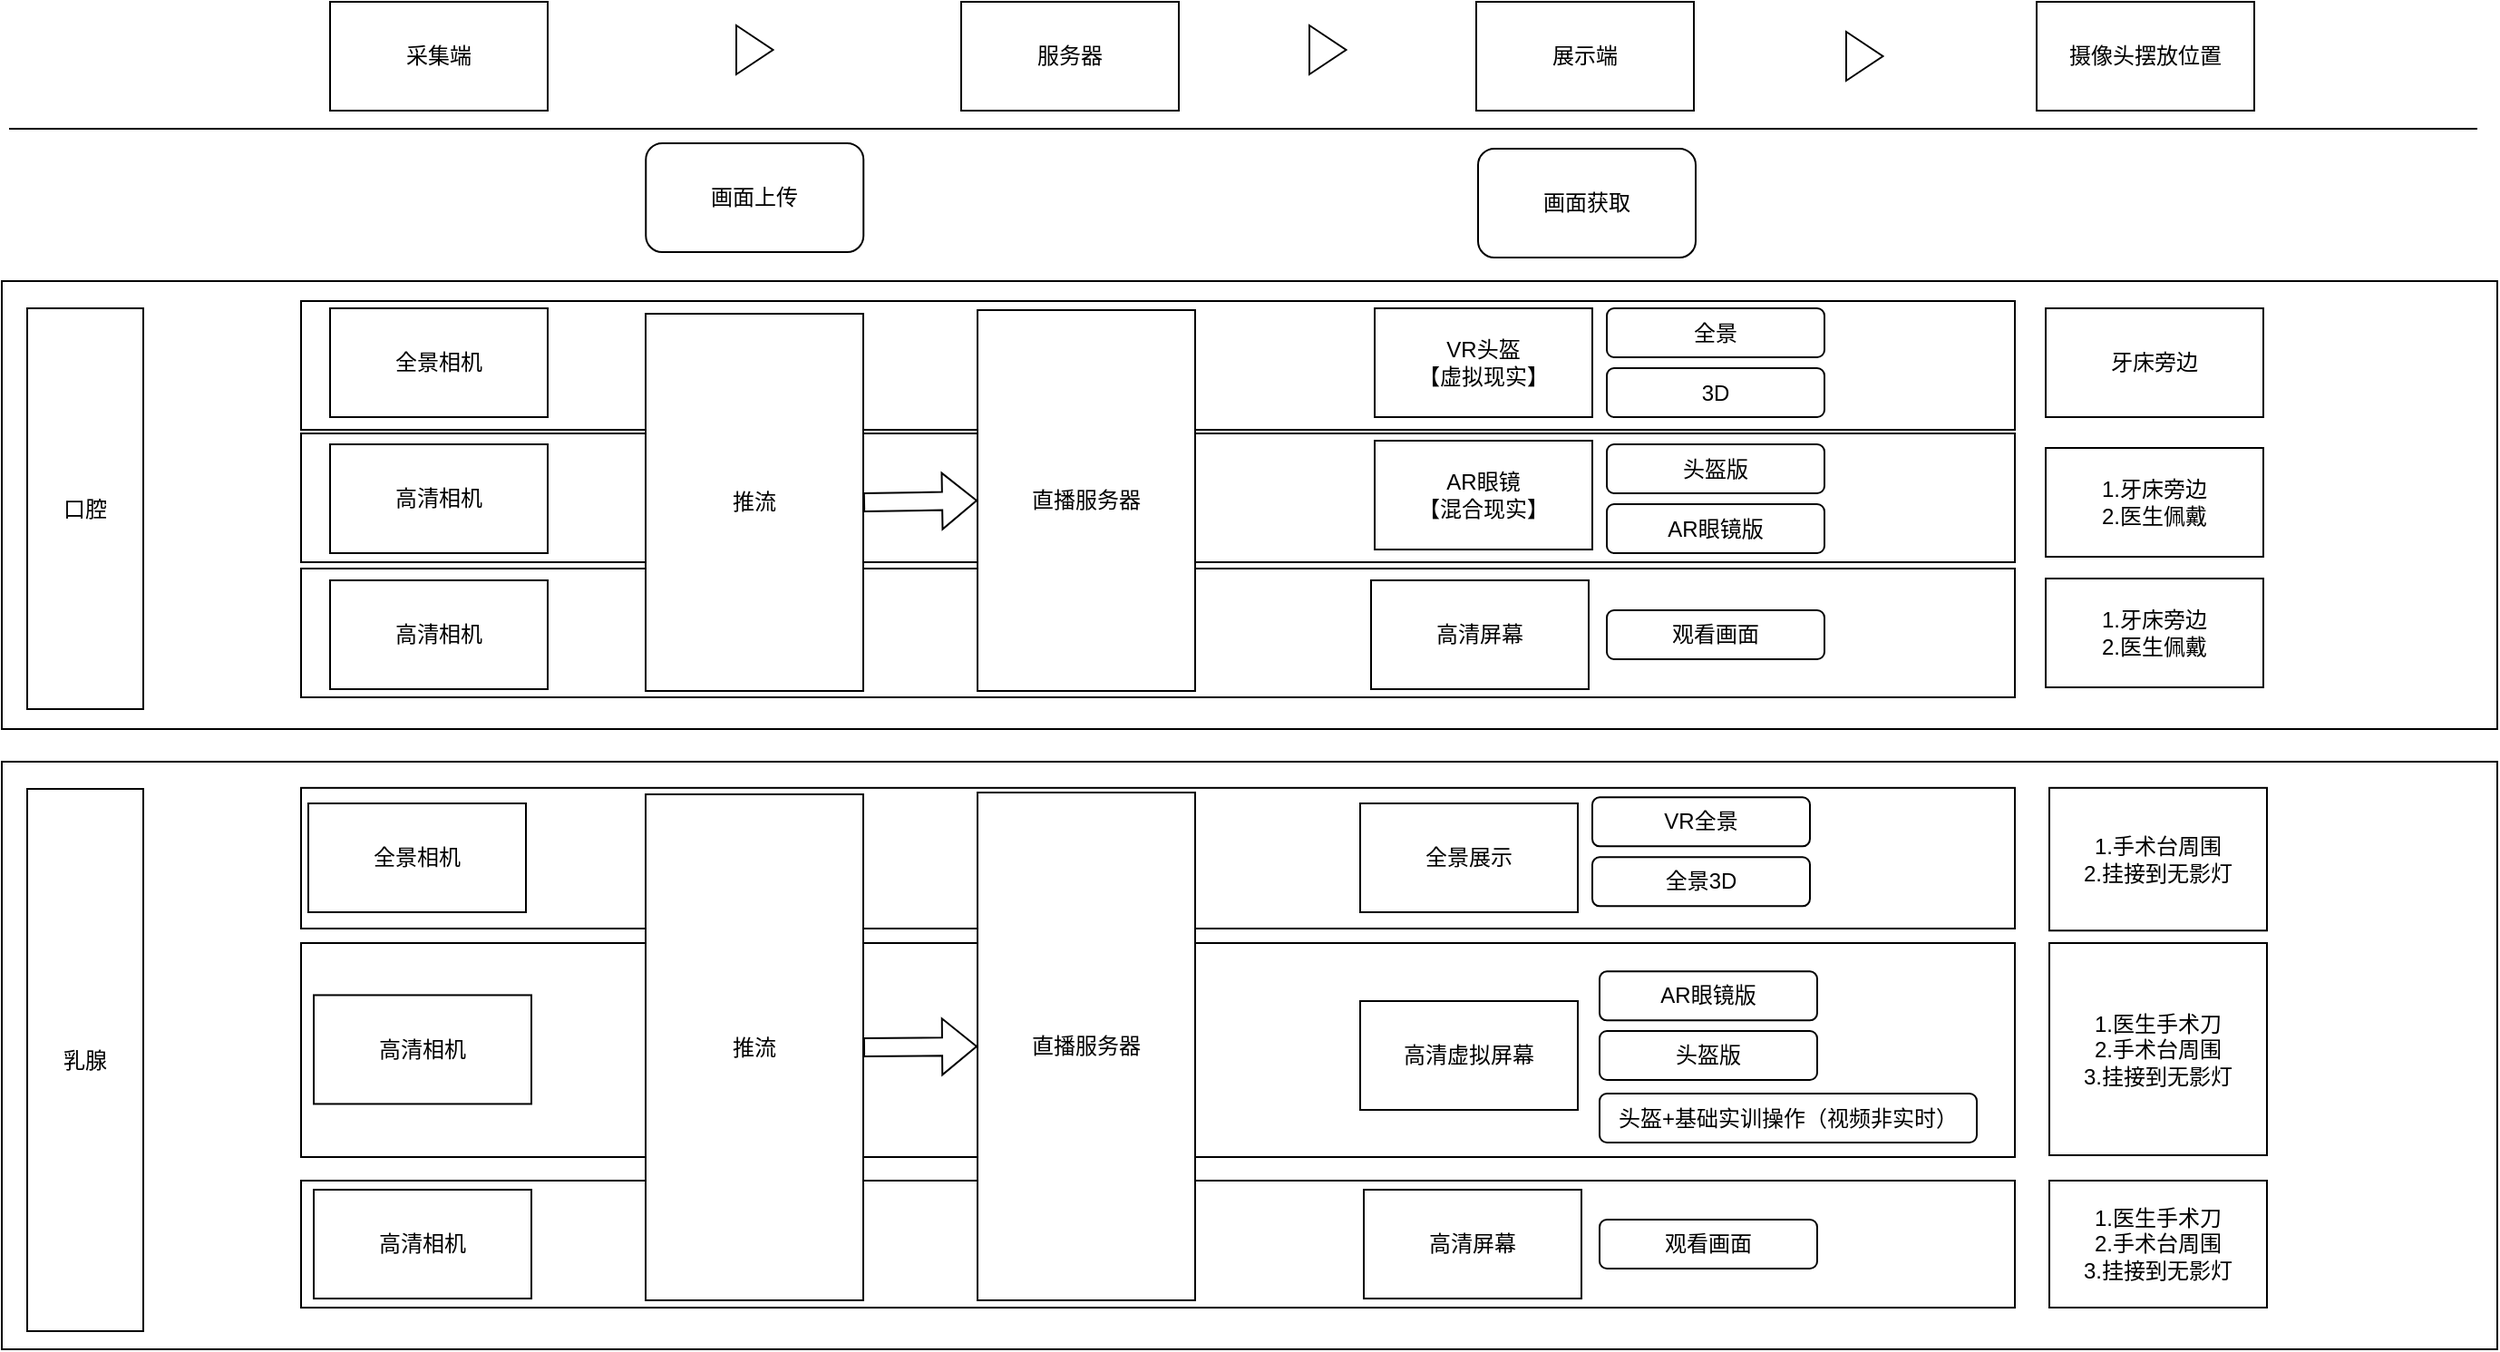 <mxfile version="20.5.1" type="github">
  <diagram id="exjW6TpwlfhhMM9tGB0L" name="第 1 页">
    <mxGraphModel dx="1422" dy="794" grid="0" gridSize="10" guides="1" tooltips="1" connect="1" arrows="1" fold="1" page="1" pageScale="1" pageWidth="2339" pageHeight="3300" math="0" shadow="0">
      <root>
        <mxCell id="0" />
        <mxCell id="1" parent="0" />
        <mxCell id="dhKK24aEWWIvLG82vy6N-1" value="采集端" style="rounded=0;whiteSpace=wrap;html=1;" parent="1" vertex="1">
          <mxGeometry x="181" y="130" width="120" height="60" as="geometry" />
        </mxCell>
        <mxCell id="dhKK24aEWWIvLG82vy6N-2" value="服务器" style="rounded=0;whiteSpace=wrap;html=1;" parent="1" vertex="1">
          <mxGeometry x="529" y="130" width="120" height="60" as="geometry" />
        </mxCell>
        <mxCell id="dhKK24aEWWIvLG82vy6N-3" value="展示端" style="rounded=0;whiteSpace=wrap;html=1;" parent="1" vertex="1">
          <mxGeometry x="813" y="130" width="120" height="60" as="geometry" />
        </mxCell>
        <mxCell id="dhKK24aEWWIvLG82vy6N-4" value="摄像头摆放位置" style="rounded=0;whiteSpace=wrap;html=1;" parent="1" vertex="1">
          <mxGeometry x="1122" y="130" width="120" height="60" as="geometry" />
        </mxCell>
        <mxCell id="dhKK24aEWWIvLG82vy6N-5" value="" style="rounded=0;whiteSpace=wrap;html=1;" parent="1" vertex="1">
          <mxGeometry y="284" width="1376" height="247" as="geometry" />
        </mxCell>
        <mxCell id="dhKK24aEWWIvLG82vy6N-36" value="牙床旁边" style="rounded=0;whiteSpace=wrap;html=1;" parent="dhKK24aEWWIvLG82vy6N-5" vertex="1">
          <mxGeometry x="1127" y="15" width="120" height="60" as="geometry" />
        </mxCell>
        <mxCell id="dhKK24aEWWIvLG82vy6N-37" value="1.牙床旁边&lt;br&gt;2.医生佩戴" style="rounded=0;whiteSpace=wrap;html=1;" parent="dhKK24aEWWIvLG82vy6N-5" vertex="1">
          <mxGeometry x="1127" y="92" width="120" height="60" as="geometry" />
        </mxCell>
        <mxCell id="dhKK24aEWWIvLG82vy6N-41" value="1.牙床旁边&lt;br&gt;2.医生佩戴" style="rounded=0;whiteSpace=wrap;html=1;" parent="dhKK24aEWWIvLG82vy6N-5" vertex="1">
          <mxGeometry x="1127" y="164" width="120" height="60" as="geometry" />
        </mxCell>
        <mxCell id="dhKK24aEWWIvLG82vy6N-42" value="" style="rounded=0;whiteSpace=wrap;html=1;" parent="dhKK24aEWWIvLG82vy6N-5" vertex="1">
          <mxGeometry x="165" y="11" width="945" height="71" as="geometry" />
        </mxCell>
        <mxCell id="dhKK24aEWWIvLG82vy6N-43" value="" style="rounded=0;whiteSpace=wrap;html=1;" parent="dhKK24aEWWIvLG82vy6N-5" vertex="1">
          <mxGeometry x="165" y="84" width="945" height="71" as="geometry" />
        </mxCell>
        <mxCell id="dhKK24aEWWIvLG82vy6N-44" value="" style="rounded=0;whiteSpace=wrap;html=1;" parent="dhKK24aEWWIvLG82vy6N-5" vertex="1">
          <mxGeometry x="165" y="158.5" width="945" height="71" as="geometry" />
        </mxCell>
        <mxCell id="dhKK24aEWWIvLG82vy6N-22" value="直播服务器" style="rounded=0;whiteSpace=wrap;html=1;" parent="dhKK24aEWWIvLG82vy6N-5" vertex="1">
          <mxGeometry x="538" y="16" width="120" height="210" as="geometry" />
        </mxCell>
        <mxCell id="dhKK24aEWWIvLG82vy6N-7" value="口腔" style="rounded=0;whiteSpace=wrap;html=1;" parent="1" vertex="1">
          <mxGeometry x="14" y="299" width="64" height="221" as="geometry" />
        </mxCell>
        <mxCell id="dhKK24aEWWIvLG82vy6N-10" value="画面上传" style="rounded=1;whiteSpace=wrap;html=1;" parent="1" vertex="1">
          <mxGeometry x="355.13" y="208" width="120" height="60" as="geometry" />
        </mxCell>
        <mxCell id="dhKK24aEWWIvLG82vy6N-11" value="画面获取" style="rounded=1;whiteSpace=wrap;html=1;" parent="1" vertex="1">
          <mxGeometry x="814" y="211" width="120" height="60" as="geometry" />
        </mxCell>
        <mxCell id="dhKK24aEWWIvLG82vy6N-12" value="" style="endArrow=none;html=1;rounded=0;" parent="1" edge="1">
          <mxGeometry width="50" height="50" relative="1" as="geometry">
            <mxPoint x="4" y="200" as="sourcePoint" />
            <mxPoint x="1365" y="200" as="targetPoint" />
          </mxGeometry>
        </mxCell>
        <mxCell id="dhKK24aEWWIvLG82vy6N-13" value="" style="triangle;whiteSpace=wrap;html=1;" parent="1" vertex="1">
          <mxGeometry x="405" y="143" width="20.25" height="27" as="geometry" />
        </mxCell>
        <mxCell id="dhKK24aEWWIvLG82vy6N-15" value="" style="triangle;whiteSpace=wrap;html=1;" parent="1" vertex="1">
          <mxGeometry x="721" y="143" width="20.25" height="27" as="geometry" />
        </mxCell>
        <mxCell id="dhKK24aEWWIvLG82vy6N-16" value="" style="triangle;whiteSpace=wrap;html=1;" parent="1" vertex="1">
          <mxGeometry x="1017" y="146.5" width="20.25" height="27" as="geometry" />
        </mxCell>
        <mxCell id="dhKK24aEWWIvLG82vy6N-18" value="全景相机" style="rounded=0;whiteSpace=wrap;html=1;" parent="1" vertex="1">
          <mxGeometry x="181" y="299" width="120" height="60" as="geometry" />
        </mxCell>
        <mxCell id="dhKK24aEWWIvLG82vy6N-19" value="高清相机" style="rounded=0;whiteSpace=wrap;html=1;" parent="1" vertex="1">
          <mxGeometry x="181" y="374" width="120" height="60" as="geometry" />
        </mxCell>
        <mxCell id="dhKK24aEWWIvLG82vy6N-20" value="高清相机" style="rounded=0;whiteSpace=wrap;html=1;" parent="1" vertex="1">
          <mxGeometry x="181" y="449" width="120" height="60" as="geometry" />
        </mxCell>
        <mxCell id="dhKK24aEWWIvLG82vy6N-21" value="推流" style="rounded=0;whiteSpace=wrap;html=1;" parent="1" vertex="1">
          <mxGeometry x="355" y="302" width="120" height="208" as="geometry" />
        </mxCell>
        <mxCell id="dhKK24aEWWIvLG82vy6N-23" value="" style="shape=flexArrow;endArrow=classic;html=1;rounded=0;exitX=1;exitY=0.5;exitDx=0;exitDy=0;entryX=0;entryY=0.5;entryDx=0;entryDy=0;" parent="1" source="dhKK24aEWWIvLG82vy6N-21" target="dhKK24aEWWIvLG82vy6N-22" edge="1">
          <mxGeometry width="50" height="50" relative="1" as="geometry">
            <mxPoint x="477" y="438" as="sourcePoint" />
            <mxPoint x="527" y="388" as="targetPoint" />
          </mxGeometry>
        </mxCell>
        <mxCell id="dhKK24aEWWIvLG82vy6N-24" value="VR头盔&lt;br&gt;【虚拟现实】" style="rounded=0;whiteSpace=wrap;html=1;" parent="1" vertex="1">
          <mxGeometry x="757" y="299" width="120" height="60" as="geometry" />
        </mxCell>
        <mxCell id="dhKK24aEWWIvLG82vy6N-27" value="全景" style="rounded=1;whiteSpace=wrap;html=1;" parent="1" vertex="1">
          <mxGeometry x="885" y="299" width="120" height="27" as="geometry" />
        </mxCell>
        <mxCell id="dhKK24aEWWIvLG82vy6N-29" value="3D" style="rounded=1;whiteSpace=wrap;html=1;" parent="1" vertex="1">
          <mxGeometry x="885" y="332" width="120" height="27" as="geometry" />
        </mxCell>
        <mxCell id="dhKK24aEWWIvLG82vy6N-30" value="AR眼镜&lt;br&gt;【混合现实】" style="rounded=0;whiteSpace=wrap;html=1;" parent="1" vertex="1">
          <mxGeometry x="757" y="372" width="120" height="60" as="geometry" />
        </mxCell>
        <mxCell id="dhKK24aEWWIvLG82vy6N-32" value="头盔版" style="rounded=1;whiteSpace=wrap;html=1;" parent="1" vertex="1">
          <mxGeometry x="885" y="374" width="120" height="27" as="geometry" />
        </mxCell>
        <mxCell id="dhKK24aEWWIvLG82vy6N-33" value="AR眼镜版" style="rounded=1;whiteSpace=wrap;html=1;" parent="1" vertex="1">
          <mxGeometry x="885" y="407" width="120" height="27" as="geometry" />
        </mxCell>
        <mxCell id="dhKK24aEWWIvLG82vy6N-34" value="高清屏幕" style="rounded=0;whiteSpace=wrap;html=1;" parent="1" vertex="1">
          <mxGeometry x="755" y="449" width="120" height="60" as="geometry" />
        </mxCell>
        <mxCell id="dhKK24aEWWIvLG82vy6N-35" value="观看画面" style="rounded=1;whiteSpace=wrap;html=1;" parent="1" vertex="1">
          <mxGeometry x="885" y="465.5" width="120" height="27" as="geometry" />
        </mxCell>
        <mxCell id="dhKK24aEWWIvLG82vy6N-45" value="" style="rounded=0;whiteSpace=wrap;html=1;" parent="1" vertex="1">
          <mxGeometry y="549" width="1376" height="324" as="geometry" />
        </mxCell>
        <mxCell id="dhKK24aEWWIvLG82vy6N-46" value="1.手术台周围&lt;br&gt;2.挂接到无影灯" style="rounded=0;whiteSpace=wrap;html=1;" parent="dhKK24aEWWIvLG82vy6N-45" vertex="1">
          <mxGeometry x="1129" y="14.426" width="120" height="78.704" as="geometry" />
        </mxCell>
        <mxCell id="dhKK24aEWWIvLG82vy6N-47" value="1.医生手术刀&lt;br&gt;2.手术台周围&lt;br&gt;3.挂接到无影灯" style="rounded=0;whiteSpace=wrap;html=1;" parent="dhKK24aEWWIvLG82vy6N-45" vertex="1">
          <mxGeometry x="1129" y="100" width="120" height="117" as="geometry" />
        </mxCell>
        <mxCell id="dhKK24aEWWIvLG82vy6N-49" value="" style="rounded=0;whiteSpace=wrap;html=1;" parent="dhKK24aEWWIvLG82vy6N-45" vertex="1">
          <mxGeometry x="165" y="14.43" width="945" height="77.57" as="geometry" />
        </mxCell>
        <mxCell id="dhKK24aEWWIvLG82vy6N-50" value="" style="rounded=0;whiteSpace=wrap;html=1;" parent="dhKK24aEWWIvLG82vy6N-45" vertex="1">
          <mxGeometry x="165" y="100" width="945" height="118" as="geometry" />
        </mxCell>
        <mxCell id="dhKK24aEWWIvLG82vy6N-51" value="" style="rounded=0;whiteSpace=wrap;html=1;" parent="dhKK24aEWWIvLG82vy6N-45" vertex="1">
          <mxGeometry x="165" y="231" width="945" height="70.04" as="geometry" />
        </mxCell>
        <mxCell id="dhKK24aEWWIvLG82vy6N-52" value="直播服务器" style="rounded=0;whiteSpace=wrap;html=1;" parent="dhKK24aEWWIvLG82vy6N-45" vertex="1">
          <mxGeometry x="538" y="17" width="120" height="280" as="geometry" />
        </mxCell>
        <mxCell id="dhKK24aEWWIvLG82vy6N-56" value="高清相机" style="rounded=0;whiteSpace=wrap;html=1;" parent="dhKK24aEWWIvLG82vy6N-45" vertex="1">
          <mxGeometry x="172" y="236.02" width="120" height="60" as="geometry" />
        </mxCell>
        <mxCell id="dhKK24aEWWIvLG82vy6N-65" value="高清屏幕" style="rounded=0;whiteSpace=wrap;html=1;" parent="dhKK24aEWWIvLG82vy6N-45" vertex="1">
          <mxGeometry x="751" y="236.02" width="120" height="60" as="geometry" />
        </mxCell>
        <mxCell id="dhKK24aEWWIvLG82vy6N-66" value="观看画面" style="rounded=1;whiteSpace=wrap;html=1;" parent="dhKK24aEWWIvLG82vy6N-45" vertex="1">
          <mxGeometry x="881" y="252.52" width="120" height="27" as="geometry" />
        </mxCell>
        <mxCell id="dhKK24aEWWIvLG82vy6N-55" value="高清相机" style="rounded=0;whiteSpace=wrap;html=1;" parent="dhKK24aEWWIvLG82vy6N-45" vertex="1">
          <mxGeometry x="172" y="128.72" width="120" height="60" as="geometry" />
        </mxCell>
        <mxCell id="dhKK24aEWWIvLG82vy6N-62" value="高清虚拟屏幕" style="rounded=0;whiteSpace=wrap;html=1;" parent="dhKK24aEWWIvLG82vy6N-45" vertex="1">
          <mxGeometry x="749" y="132" width="120" height="60" as="geometry" />
        </mxCell>
        <mxCell id="dhKK24aEWWIvLG82vy6N-63" value="头盔版" style="rounded=1;whiteSpace=wrap;html=1;" parent="dhKK24aEWWIvLG82vy6N-45" vertex="1">
          <mxGeometry x="881" y="148.5" width="120" height="27" as="geometry" />
        </mxCell>
        <mxCell id="dhKK24aEWWIvLG82vy6N-64" value="AR眼镜版" style="rounded=1;whiteSpace=wrap;html=1;" parent="dhKK24aEWWIvLG82vy6N-45" vertex="1">
          <mxGeometry x="881" y="115.65" width="120" height="27" as="geometry" />
        </mxCell>
        <mxCell id="dhKK24aEWWIvLG82vy6N-67" value="1.医生手术刀&lt;br&gt;2.手术台周围&lt;br&gt;3.挂接到无影灯" style="rounded=0;whiteSpace=wrap;html=1;" parent="dhKK24aEWWIvLG82vy6N-45" vertex="1">
          <mxGeometry x="1129" y="231" width="120" height="70" as="geometry" />
        </mxCell>
        <mxCell id="dhKK24aEWWIvLG82vy6N-59" value="全景展示" style="rounded=0;whiteSpace=wrap;html=1;" parent="dhKK24aEWWIvLG82vy6N-45" vertex="1">
          <mxGeometry x="749" y="23.0" width="120" height="60" as="geometry" />
        </mxCell>
        <mxCell id="dhKK24aEWWIvLG82vy6N-61" value="全景3D" style="rounded=1;whiteSpace=wrap;html=1;" parent="dhKK24aEWWIvLG82vy6N-45" vertex="1">
          <mxGeometry x="877" y="52.68" width="120" height="27" as="geometry" />
        </mxCell>
        <mxCell id="dhKK24aEWWIvLG82vy6N-60" value="VR全景" style="rounded=1;whiteSpace=wrap;html=1;" parent="dhKK24aEWWIvLG82vy6N-45" vertex="1">
          <mxGeometry x="877" y="19.68" width="120" height="27" as="geometry" />
        </mxCell>
        <mxCell id="dhKK24aEWWIvLG82vy6N-54" value="全景相机" style="rounded=0;whiteSpace=wrap;html=1;" parent="dhKK24aEWWIvLG82vy6N-45" vertex="1">
          <mxGeometry x="169" y="23.0" width="120" height="60" as="geometry" />
        </mxCell>
        <mxCell id="dhKK24aEWWIvLG82vy6N-69" value="头盔+基础实训操作（视频非实时）" style="rounded=1;whiteSpace=wrap;html=1;" parent="dhKK24aEWWIvLG82vy6N-45" vertex="1">
          <mxGeometry x="881" y="183" width="208" height="27" as="geometry" />
        </mxCell>
        <mxCell id="dhKK24aEWWIvLG82vy6N-53" value="乳腺" style="rounded=0;whiteSpace=wrap;html=1;" parent="1" vertex="1">
          <mxGeometry x="14" y="564" width="64" height="299" as="geometry" />
        </mxCell>
        <mxCell id="dhKK24aEWWIvLG82vy6N-57" value="推流" style="rounded=0;whiteSpace=wrap;html=1;" parent="1" vertex="1">
          <mxGeometry x="355" y="567" width="120" height="279" as="geometry" />
        </mxCell>
        <mxCell id="dhKK24aEWWIvLG82vy6N-58" value="" style="shape=flexArrow;endArrow=classic;html=1;rounded=0;exitX=1;exitY=0.5;exitDx=0;exitDy=0;entryX=0;entryY=0.5;entryDx=0;entryDy=0;" parent="1" source="dhKK24aEWWIvLG82vy6N-57" target="dhKK24aEWWIvLG82vy6N-52" edge="1">
          <mxGeometry width="50" height="50" relative="1" as="geometry">
            <mxPoint x="477" y="703" as="sourcePoint" />
            <mxPoint x="527" y="653" as="targetPoint" />
          </mxGeometry>
        </mxCell>
      </root>
    </mxGraphModel>
  </diagram>
</mxfile>

